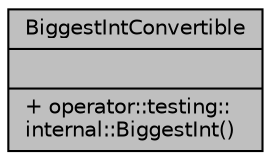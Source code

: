 digraph "BiggestIntConvertible"
{
  edge [fontname="Helvetica",fontsize="10",labelfontname="Helvetica",labelfontsize="10"];
  node [fontname="Helvetica",fontsize="10",shape=record];
  Node1 [label="{BiggestIntConvertible\n||+ operator::testing::\linternal::BiggestInt()\l}",height=0.2,width=0.4,color="black", fillcolor="grey75", style="filled", fontcolor="black"];
}
